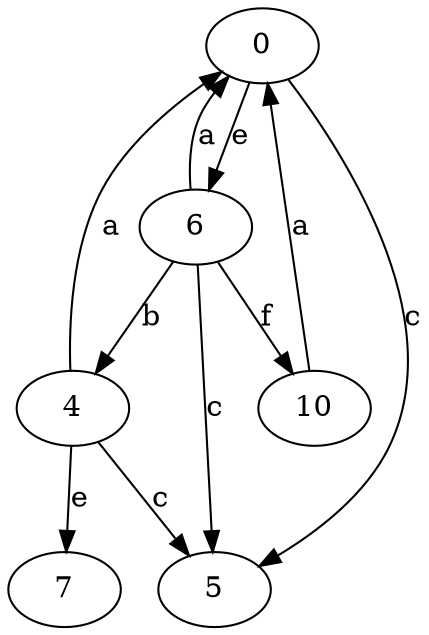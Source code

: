 strict digraph  {
0;
4;
5;
6;
7;
10;
0 -> 5  [label=c];
0 -> 6  [label=e];
4 -> 0  [label=a];
4 -> 5  [label=c];
4 -> 7  [label=e];
6 -> 0  [label=a];
6 -> 4  [label=b];
6 -> 5  [label=c];
6 -> 10  [label=f];
10 -> 0  [label=a];
}
